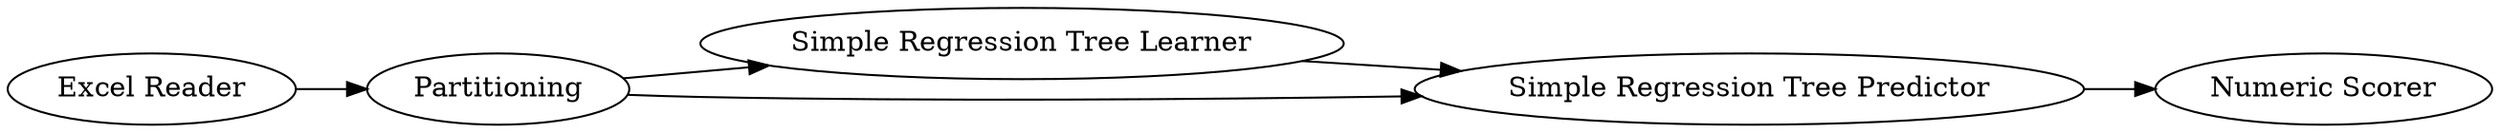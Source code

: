 digraph {
	"-2513464377815661571_5" [label="Numeric Scorer"]
	"-2513464377815661571_2" [label=Partitioning]
	"-2513464377815661571_1" [label="Excel Reader"]
	"-2513464377815661571_3" [label="Simple Regression Tree Learner"]
	"-2513464377815661571_4" [label="Simple Regression Tree Predictor"]
	"-2513464377815661571_1" -> "-2513464377815661571_2"
	"-2513464377815661571_4" -> "-2513464377815661571_5"
	"-2513464377815661571_2" -> "-2513464377815661571_4"
	"-2513464377815661571_3" -> "-2513464377815661571_4"
	"-2513464377815661571_2" -> "-2513464377815661571_3"
	rankdir=LR
}
